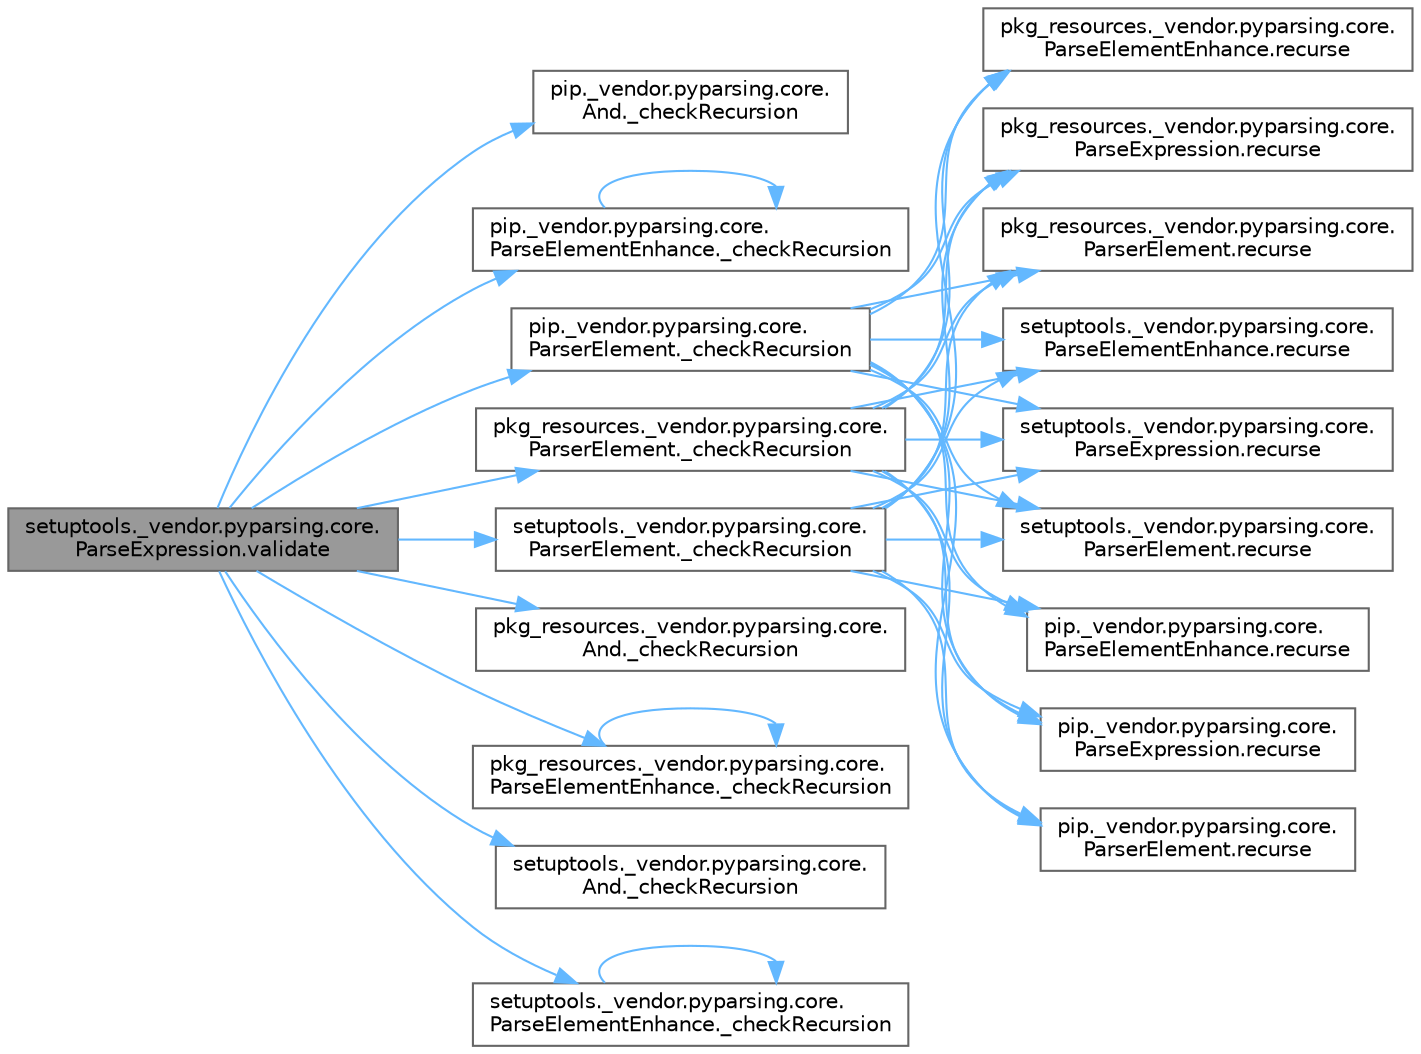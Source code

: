 digraph "setuptools._vendor.pyparsing.core.ParseExpression.validate"
{
 // LATEX_PDF_SIZE
  bgcolor="transparent";
  edge [fontname=Helvetica,fontsize=10,labelfontname=Helvetica,labelfontsize=10];
  node [fontname=Helvetica,fontsize=10,shape=box,height=0.2,width=0.4];
  rankdir="LR";
  Node1 [id="Node000001",label="setuptools._vendor.pyparsing.core.\lParseExpression.validate",height=0.2,width=0.4,color="gray40", fillcolor="grey60", style="filled", fontcolor="black",tooltip=" "];
  Node1 -> Node2 [id="edge1_Node000001_Node000002",color="steelblue1",style="solid",tooltip=" "];
  Node2 [id="Node000002",label="pip._vendor.pyparsing.core.\lAnd._checkRecursion",height=0.2,width=0.4,color="grey40", fillcolor="white", style="filled",URL="$classpip_1_1__vendor_1_1pyparsing_1_1core_1_1_and.html#a49316eabd8c77409db2bb12ebefa3f54",tooltip=" "];
  Node1 -> Node3 [id="edge2_Node000001_Node000003",color="steelblue1",style="solid",tooltip=" "];
  Node3 [id="Node000003",label="pip._vendor.pyparsing.core.\lParseElementEnhance._checkRecursion",height=0.2,width=0.4,color="grey40", fillcolor="white", style="filled",URL="$classpip_1_1__vendor_1_1pyparsing_1_1core_1_1_parse_element_enhance.html#a97e7b2eddc2bf0f16c3334d465bd575c",tooltip=" "];
  Node3 -> Node3 [id="edge3_Node000003_Node000003",color="steelblue1",style="solid",tooltip=" "];
  Node1 -> Node4 [id="edge4_Node000001_Node000004",color="steelblue1",style="solid",tooltip=" "];
  Node4 [id="Node000004",label="pip._vendor.pyparsing.core.\lParserElement._checkRecursion",height=0.2,width=0.4,color="grey40", fillcolor="white", style="filled",URL="$classpip_1_1__vendor_1_1pyparsing_1_1core_1_1_parser_element.html#a90488cc9c657d1f45a9fa29f8aad7e73",tooltip=" "];
  Node4 -> Node5 [id="edge5_Node000004_Node000005",color="steelblue1",style="solid",tooltip=" "];
  Node5 [id="Node000005",label="pip._vendor.pyparsing.core.\lParseElementEnhance.recurse",height=0.2,width=0.4,color="grey40", fillcolor="white", style="filled",URL="$classpip_1_1__vendor_1_1pyparsing_1_1core_1_1_parse_element_enhance.html#a1305fa10444f9ea85bfb0904b9672173",tooltip=" "];
  Node4 -> Node6 [id="edge6_Node000004_Node000006",color="steelblue1",style="solid",tooltip=" "];
  Node6 [id="Node000006",label="pip._vendor.pyparsing.core.\lParseExpression.recurse",height=0.2,width=0.4,color="grey40", fillcolor="white", style="filled",URL="$classpip_1_1__vendor_1_1pyparsing_1_1core_1_1_parse_expression.html#a8294a9b8a267a6ec23b402c13882080e",tooltip=" "];
  Node4 -> Node7 [id="edge7_Node000004_Node000007",color="steelblue1",style="solid",tooltip=" "];
  Node7 [id="Node000007",label="pip._vendor.pyparsing.core.\lParserElement.recurse",height=0.2,width=0.4,color="grey40", fillcolor="white", style="filled",URL="$classpip_1_1__vendor_1_1pyparsing_1_1core_1_1_parser_element.html#add2f8c12fd7a856884f644ffb100a557",tooltip=" "];
  Node4 -> Node8 [id="edge8_Node000004_Node000008",color="steelblue1",style="solid",tooltip=" "];
  Node8 [id="Node000008",label="pkg_resources._vendor.pyparsing.core.\lParseElementEnhance.recurse",height=0.2,width=0.4,color="grey40", fillcolor="white", style="filled",URL="$classpkg__resources_1_1__vendor_1_1pyparsing_1_1core_1_1_parse_element_enhance.html#a134ae4643550333129cafb76e080e584",tooltip=" "];
  Node4 -> Node9 [id="edge9_Node000004_Node000009",color="steelblue1",style="solid",tooltip=" "];
  Node9 [id="Node000009",label="pkg_resources._vendor.pyparsing.core.\lParseExpression.recurse",height=0.2,width=0.4,color="grey40", fillcolor="white", style="filled",URL="$classpkg__resources_1_1__vendor_1_1pyparsing_1_1core_1_1_parse_expression.html#a899127da50e708a7f85bb6bca697158c",tooltip=" "];
  Node4 -> Node10 [id="edge10_Node000004_Node000010",color="steelblue1",style="solid",tooltip=" "];
  Node10 [id="Node000010",label="pkg_resources._vendor.pyparsing.core.\lParserElement.recurse",height=0.2,width=0.4,color="grey40", fillcolor="white", style="filled",URL="$classpkg__resources_1_1__vendor_1_1pyparsing_1_1core_1_1_parser_element.html#aa2de3138a214a5fdd1603b134e922673",tooltip=" "];
  Node4 -> Node11 [id="edge11_Node000004_Node000011",color="steelblue1",style="solid",tooltip=" "];
  Node11 [id="Node000011",label="setuptools._vendor.pyparsing.core.\lParseElementEnhance.recurse",height=0.2,width=0.4,color="grey40", fillcolor="white", style="filled",URL="$classsetuptools_1_1__vendor_1_1pyparsing_1_1core_1_1_parse_element_enhance.html#ad1d7034cc49d204a70dfbed459cdd9e4",tooltip=" "];
  Node4 -> Node12 [id="edge12_Node000004_Node000012",color="steelblue1",style="solid",tooltip=" "];
  Node12 [id="Node000012",label="setuptools._vendor.pyparsing.core.\lParseExpression.recurse",height=0.2,width=0.4,color="grey40", fillcolor="white", style="filled",URL="$classsetuptools_1_1__vendor_1_1pyparsing_1_1core_1_1_parse_expression.html#afbab6dde8cb64695582020a62c5cd7e0",tooltip=" "];
  Node4 -> Node13 [id="edge13_Node000004_Node000013",color="steelblue1",style="solid",tooltip=" "];
  Node13 [id="Node000013",label="setuptools._vendor.pyparsing.core.\lParserElement.recurse",height=0.2,width=0.4,color="grey40", fillcolor="white", style="filled",URL="$classsetuptools_1_1__vendor_1_1pyparsing_1_1core_1_1_parser_element.html#a744e118d31aef481e9345184d3064d73",tooltip=" "];
  Node1 -> Node14 [id="edge14_Node000001_Node000014",color="steelblue1",style="solid",tooltip=" "];
  Node14 [id="Node000014",label="pkg_resources._vendor.pyparsing.core.\lAnd._checkRecursion",height=0.2,width=0.4,color="grey40", fillcolor="white", style="filled",URL="$classpkg__resources_1_1__vendor_1_1pyparsing_1_1core_1_1_and.html#a044174d55356b59cd9a7c0d285e6e64c",tooltip=" "];
  Node1 -> Node15 [id="edge15_Node000001_Node000015",color="steelblue1",style="solid",tooltip=" "];
  Node15 [id="Node000015",label="pkg_resources._vendor.pyparsing.core.\lParseElementEnhance._checkRecursion",height=0.2,width=0.4,color="grey40", fillcolor="white", style="filled",URL="$classpkg__resources_1_1__vendor_1_1pyparsing_1_1core_1_1_parse_element_enhance.html#af459bfc8370f0038f1fae9083f91e2fc",tooltip=" "];
  Node15 -> Node15 [id="edge16_Node000015_Node000015",color="steelblue1",style="solid",tooltip=" "];
  Node1 -> Node16 [id="edge17_Node000001_Node000016",color="steelblue1",style="solid",tooltip=" "];
  Node16 [id="Node000016",label="pkg_resources._vendor.pyparsing.core.\lParserElement._checkRecursion",height=0.2,width=0.4,color="grey40", fillcolor="white", style="filled",URL="$classpkg__resources_1_1__vendor_1_1pyparsing_1_1core_1_1_parser_element.html#a365b2fd05241681d6cb25b0ab1653af7",tooltip=" "];
  Node16 -> Node5 [id="edge18_Node000016_Node000005",color="steelblue1",style="solid",tooltip=" "];
  Node16 -> Node6 [id="edge19_Node000016_Node000006",color="steelblue1",style="solid",tooltip=" "];
  Node16 -> Node7 [id="edge20_Node000016_Node000007",color="steelblue1",style="solid",tooltip=" "];
  Node16 -> Node8 [id="edge21_Node000016_Node000008",color="steelblue1",style="solid",tooltip=" "];
  Node16 -> Node9 [id="edge22_Node000016_Node000009",color="steelblue1",style="solid",tooltip=" "];
  Node16 -> Node10 [id="edge23_Node000016_Node000010",color="steelblue1",style="solid",tooltip=" "];
  Node16 -> Node11 [id="edge24_Node000016_Node000011",color="steelblue1",style="solid",tooltip=" "];
  Node16 -> Node12 [id="edge25_Node000016_Node000012",color="steelblue1",style="solid",tooltip=" "];
  Node16 -> Node13 [id="edge26_Node000016_Node000013",color="steelblue1",style="solid",tooltip=" "];
  Node1 -> Node17 [id="edge27_Node000001_Node000017",color="steelblue1",style="solid",tooltip=" "];
  Node17 [id="Node000017",label="setuptools._vendor.pyparsing.core.\lAnd._checkRecursion",height=0.2,width=0.4,color="grey40", fillcolor="white", style="filled",URL="$classsetuptools_1_1__vendor_1_1pyparsing_1_1core_1_1_and.html#a7cdefb65f03942832c5ebee8e4ff8e63",tooltip=" "];
  Node1 -> Node18 [id="edge28_Node000001_Node000018",color="steelblue1",style="solid",tooltip=" "];
  Node18 [id="Node000018",label="setuptools._vendor.pyparsing.core.\lParseElementEnhance._checkRecursion",height=0.2,width=0.4,color="grey40", fillcolor="white", style="filled",URL="$classsetuptools_1_1__vendor_1_1pyparsing_1_1core_1_1_parse_element_enhance.html#a43c68458e2ab2e3f64848c341529175b",tooltip=" "];
  Node18 -> Node18 [id="edge29_Node000018_Node000018",color="steelblue1",style="solid",tooltip=" "];
  Node1 -> Node19 [id="edge30_Node000001_Node000019",color="steelblue1",style="solid",tooltip=" "];
  Node19 [id="Node000019",label="setuptools._vendor.pyparsing.core.\lParserElement._checkRecursion",height=0.2,width=0.4,color="grey40", fillcolor="white", style="filled",URL="$classsetuptools_1_1__vendor_1_1pyparsing_1_1core_1_1_parser_element.html#a120fce5fb37a9a002bd9a13a04e34ff6",tooltip=" "];
  Node19 -> Node5 [id="edge31_Node000019_Node000005",color="steelblue1",style="solid",tooltip=" "];
  Node19 -> Node6 [id="edge32_Node000019_Node000006",color="steelblue1",style="solid",tooltip=" "];
  Node19 -> Node7 [id="edge33_Node000019_Node000007",color="steelblue1",style="solid",tooltip=" "];
  Node19 -> Node8 [id="edge34_Node000019_Node000008",color="steelblue1",style="solid",tooltip=" "];
  Node19 -> Node9 [id="edge35_Node000019_Node000009",color="steelblue1",style="solid",tooltip=" "];
  Node19 -> Node10 [id="edge36_Node000019_Node000010",color="steelblue1",style="solid",tooltip=" "];
  Node19 -> Node11 [id="edge37_Node000019_Node000011",color="steelblue1",style="solid",tooltip=" "];
  Node19 -> Node12 [id="edge38_Node000019_Node000012",color="steelblue1",style="solid",tooltip=" "];
  Node19 -> Node13 [id="edge39_Node000019_Node000013",color="steelblue1",style="solid",tooltip=" "];
}
